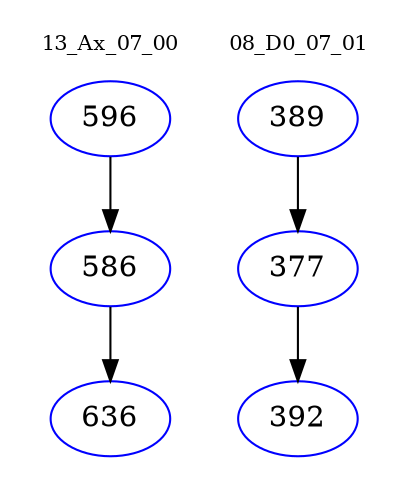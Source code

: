 digraph{
subgraph cluster_0 {
color = white
label = "13_Ax_07_00";
fontsize=10;
T0_596 [label="596", color="blue"]
T0_596 -> T0_586 [color="black"]
T0_586 [label="586", color="blue"]
T0_586 -> T0_636 [color="black"]
T0_636 [label="636", color="blue"]
}
subgraph cluster_1 {
color = white
label = "08_D0_07_01";
fontsize=10;
T1_389 [label="389", color="blue"]
T1_389 -> T1_377 [color="black"]
T1_377 [label="377", color="blue"]
T1_377 -> T1_392 [color="black"]
T1_392 [label="392", color="blue"]
}
}
